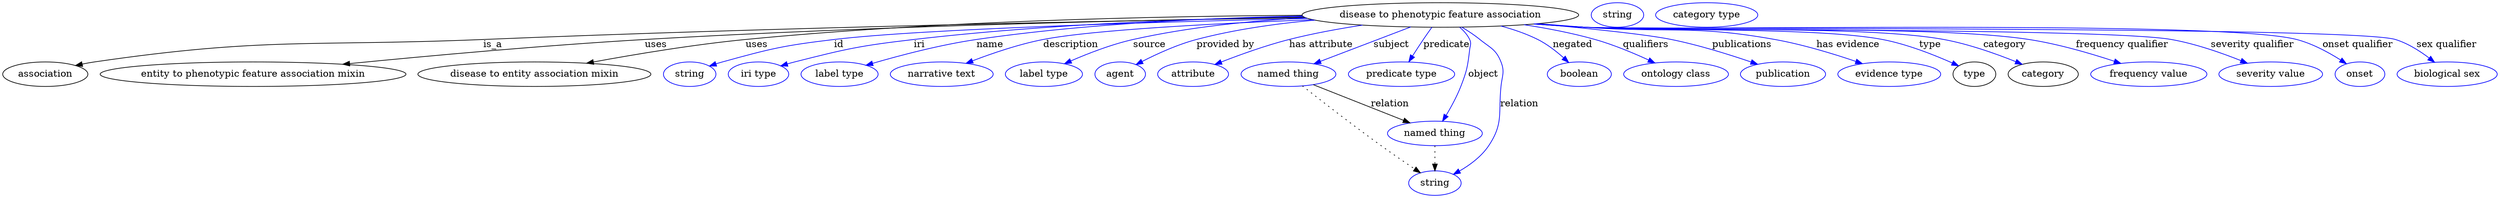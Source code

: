 digraph {
	graph [bb="0,0,3657.8,283"];
	node [label="\N"];
	"disease to phenotypic feature association"	[height=0.5,
		label="disease to phenotypic feature association",
		pos="2109.4,265",
		width=5.6328];
	association	[height=0.5,
		pos="62.394,178",
		width=1.7332];
	"disease to phenotypic feature association" -> association	[label=is_a,
		lp="719.39,221.5",
		pos="e,106.71,190.74 1911.4,261.11 1639.5,256.67 1135.2,246.77 705.39,229 451.41,218.5 385.94,232.68 134.39,196 128.61,195.16 122.61,\
194.08 116.66,192.87"];
	"entity to phenotypic feature association mixin"	[height=0.5,
		pos="367.39,178",
		width=6.2286];
	"disease to phenotypic feature association" -> "entity to phenotypic feature association mixin"	[label=uses,
		lp="958.89,221.5",
		pos="e,499.13,192.6 1910.5,261.47 1678.1,257.72 1282.1,248.85 942.39,229 794.41,220.35 625.44,205 509.16,193.58"];
	"disease to entity association mixin"	[height=0.5,
		pos="780.39,178",
		width=4.7482];
	"disease to phenotypic feature association" -> "disease to entity association mixin"	[label=uses,
		lp="1105.9,221.5",
		pos="e,856.87,194.13 1906.7,264.56 1700.5,263.36 1372,256.6 1089.4,229 1013.8,221.62 928.7,207.4 866.96,196.01"];
	id	[color=blue,
		height=0.5,
		label=string,
		pos="1007.4,178",
		width=1.0652];
	"disease to phenotypic feature association" -> id	[color=blue,
		label=id,
		lp="1226.4,221.5",
		pos="e,1036.4,190.01 1914.4,259.96 1693.9,254.75 1348.8,244.47 1219.4,229 1145.6,220.18 1127.1,215.79 1055.4,196 1052.3,195.14 1049.1,\
194.18 1045.9,193.17",
		style=solid];
	iri	[color=blue,
		height=0.5,
		label="iri type",
		pos="1108.4,178",
		width=1.2277];
	"disease to phenotypic feature association" -> iri	[color=blue,
		label=iri,
		lp="1344.4,221.5",
		pos="e,1141,190.16 1908.2,262.65 1751.8,259.73 1529.7,251.49 1336.4,229 1257.8,219.85 1238.1,215.46 1161.4,196 1158,195.13 1154.4,194.16 \
1150.9,193.14",
		style=solid];
	name	[color=blue,
		height=0.5,
		label="label type",
		pos="1227.4,178",
		width=1.5707];
	"disease to phenotypic feature association" -> name	[color=blue,
		label=name,
		lp="1448.4,221.5",
		pos="e,1266.6,191.19 1906.9,263.55 1770.9,260.82 1588.1,252.42 1428.4,229 1375.8,221.28 1316.8,205.78 1276.4,194.08",
		style=solid];
	description	[color=blue,
		height=0.5,
		label="narrative text",
		pos="1377.4,178",
		width=2.0943];
	"disease to phenotypic feature association" -> description	[color=blue,
		label=description,
		lp="1566.9,221.5",
		pos="e,1413.1,193.96 1922.1,258.1 1780.9,252.64 1599.6,243.21 1526.4,229 1490.7,222.06 1451.7,208.77 1422.6,197.64",
		style=solid];
	source	[color=blue,
		height=0.5,
		label="label type",
		pos="1527.4,178",
		width=1.5707];
	"disease to phenotypic feature association" -> source	[color=blue,
		label=source,
		lp="1682.4,221.5",
		pos="e,1557.6,193.38 1911.7,260.92 1832.2,256.52 1740.2,247.38 1658.4,229 1626.7,221.88 1592.4,208.59 1566.9,197.51",
		style=solid];
	"provided by"	[color=blue,
		height=0.5,
		label=agent,
		pos="1639.4,178",
		width=1.0291];
	"disease to phenotypic feature association" -> "provided by"	[color=blue,
		label="provided by",
		lp="1793.9,221.5",
		pos="e,1662.6,192.04 1925.3,257.41 1868.8,252.35 1806.9,243.7 1751.4,229 1723.4,221.6 1693.6,207.97 1671.7,196.8",
		style=solid];
	"has attribute"	[color=blue,
		height=0.5,
		label=attribute,
		pos="1746.4,178",
		width=1.4443];
	"disease to phenotypic feature association" -> "has attribute"	[color=blue,
		label="has attribute",
		lp="1934.4,221.5",
		pos="e,1778.4,192.24 1995.1,250.1 1960.2,244.76 1922,237.78 1887.4,229 1853.2,220.31 1815.5,206.75 1787.7,195.94",
		style=solid];
	subject	[color=blue,
		height=0.5,
		label="named thing",
		pos="1886.4,178",
		width=1.9318];
	"disease to phenotypic feature association" -> subject	[color=blue,
		label=subject,
		lp="2037.4,221.5",
		pos="e,1923.9,193.29 2065.9,247.41 2027.8,232.89 1972.6,211.85 1933.5,196.94",
		style=solid];
	predicate	[color=blue,
		height=0.5,
		label="predicate type",
		pos="2052.4,178",
		width=2.1665];
	"disease to phenotypic feature association" -> predicate	[color=blue,
		label=predicate,
		lp="2118.4,221.5",
		pos="e,2063.1,196.27 2097,247.03 2092.9,241.34 2088.4,234.94 2084.4,229 2079.1,221.19 2073.5,212.57 2068.5,204.72",
		style=solid];
	object	[color=blue,
		height=0.5,
		label="named thing",
		pos="2101.4,91",
		width=1.9318];
	"disease to phenotypic feature association" -> object	[color=blue,
		label=object,
		lp="2172.4,178",
		pos="e,2112.6,108.97 2137.7,246.98 2143.6,241.98 2149.1,235.95 2152.4,229 2155.3,222.98 2153.2,220.62 2152.4,214 2149.5,189.49 2148.4,\
182.99 2139.4,160 2133.7,145.45 2125.4,130.18 2118,117.8",
		style=solid];
	relation	[color=blue,
		height=0.5,
		label=string,
		pos="2101.4,18",
		width=1.0652];
	"disease to phenotypic feature association" -> relation	[color=blue,
		label=relation,
		lp="2225.4,134.5",
		pos="e,2128.6,30.878 2140.8,247.15 2149.8,241.82 2159.3,235.58 2167.4,229 2183,216.35 2191,214.71 2198.4,196 2204.3,181.12 2200,175.92 \
2198.4,160 2194.4,120.72 2202.3,105.86 2180.4,73 2169.8,57.165 2152.9,44.691 2137.4,35.74",
		style=solid];
	negated	[color=blue,
		height=0.5,
		label=boolean,
		pos="2313.4,178",
		width=1.2999];
	"disease to phenotypic feature association" -> negated	[color=blue,
		label=negated,
		lp="2303.4,221.5",
		pos="e,2297.7,195.22 2198.2,248.8 2216.6,243.86 2235.6,237.4 2252.4,229 2266.1,222.17 2279.4,211.8 2290.1,202.27",
		style=solid];
	qualifiers	[color=blue,
		height=0.5,
		label="ontology class",
		pos="2454.4,178",
		width=2.1304];
	"disease to phenotypic feature association" -> qualifiers	[color=blue,
		label=qualifiers,
		lp="2409.9,221.5",
		pos="e,2423.6,194.54 2232.5,250.69 2266.5,245.48 2303.2,238.43 2336.4,229 2363.2,221.39 2392,209.27 2414.4,198.88",
		style=solid];
	publications	[color=blue,
		height=0.5,
		label=publication,
		pos="2611.4,178",
		width=1.7332];
	"disease to phenotypic feature association" -> publications	[color=blue,
		label=publications,
		lp="2551.4,221.5",
		pos="e,2574.1,192.61 2251.1,252.07 2326.2,245.2 2410.5,236.47 2447.4,229 2487.6,220.87 2532,207.01 2564.5,195.95",
		style=solid];
	"has evidence"	[color=blue,
		height=0.5,
		label="evidence type",
		pos="2767.4,178",
		width=2.0943];
	"disease to phenotypic feature association" -> "has evidence"	[color=blue,
		label="has evidence",
		lp="2706.9,221.5",
		pos="e,2727.9,193.49 2252.5,252.22 2275.5,250.42 2299.1,248.61 2321.4,247 2444.9,238.05 2477.5,250.8 2599.4,229 2640.1,221.72 2685,208.07 \
2718.1,196.87",
		style=solid];
	type	[height=0.5,
		pos="2892.4,178",
		width=0.86659];
	"disease to phenotypic feature association" -> type	[color=blue,
		label=type,
		lp="2827.4,221.5",
		pos="e,2869.2,190.3 2249.6,251.99 2273.5,250.16 2298.2,248.41 2321.4,247 2418.2,241.12 2662.2,247.26 2757.4,229 2793.7,222.04 2833.1,\
206.44 2859.9,194.51",
		style=solid];
	category	[height=0.5,
		pos="2993.4,178",
		width=1.4263];
	"disease to phenotypic feature association" -> category	[color=blue,
		label=category,
		lp="2936.9,221.5",
		pos="e,2962.8,192.46 2248.7,251.91 2273,250.07 2297.9,248.34 2321.4,247 2438.2,240.32 2732.4,250.18 2847.4,229 2884.3,222.2 2924.6,207.86 \
2953.4,196.27",
		style=solid];
	"frequency qualifier"	[color=blue,
		height=0.5,
		label="frequency value",
		pos="3147.4,178",
		width=2.3651];
	"disease to phenotypic feature association" -> "frequency qualifier"	[color=blue,
		label="frequency qualifier",
		lp="3109.4,221.5",
		pos="e,3106.3,193.9 2247.9,251.84 2272.4,250 2297.6,248.28 2321.4,247 2465.9,239.21 2829.4,251.05 2972.4,229 3015,222.43 3062,208.64 \
3096.5,197.21",
		style=solid];
	"severity qualifier"	[color=blue,
		height=0.5,
		label="severity value",
		pos="3326.4,178",
		width=2.1123];
	"disease to phenotypic feature association" -> "severity qualifier"	[color=blue,
		label="severity qualifier",
		lp="3299.4,221.5",
		pos="e,3292.3,194.13 2247,251.77 2271.8,249.92 2297.3,248.22 2321.4,247 2416.8,242.18 3087.3,245.78 3181.4,229 3216.5,222.75 3254.5,209.38 \
3282.8,198.04",
		style=solid];
	"onset qualifier"	[color=blue,
		height=0.5,
		label=onset,
		pos="3456.4,178",
		width=1.011];
	"disease to phenotypic feature association" -> "onset qualifier"	[color=blue,
		label="onset qualifier",
		lp="3453.9,221.5",
		pos="e,3436.8,193.33 2246.7,251.72 2271.6,249.86 2297.2,248.18 2321.4,247 2437.2,241.36 3252.3,258.52 3364.4,229 3387.3,222.97 3410.7,\
210.12 3428.2,198.97",
		style=solid];
	"sex qualifier"	[color=blue,
		height=0.5,
		label="biological sex",
		pos="3584.4,178",
		width=2.0401];
	"disease to phenotypic feature association" -> "sex qualifier"	[color=blue,
		label="sex qualifier",
		lp="3584.4,221.5",
		pos="e,3566.2,195.49 2246.4,251.7 2271.4,249.84 2297.1,248.15 2321.4,247 2387.3,243.86 3446.4,248.61 3509.4,229 3527.2,223.46 3544.7,\
212.23 3558.3,201.81",
		style=solid];
	subject -> object	[label=relation,
		lp="2035.4,134.5",
		pos="e,2064.7,106.49 1922.9,162.58 1959.4,148.14 2015.7,125.87 2055.3,110.22"];
	subject -> relation	[pos="e,2080.1,33.137 1906.9,160.8 1933.3,140.04 1980.7,103.14 2022.4,73 2038.5,61.361 2056.8,48.817 2071.7,38.752",
		style=dotted];
	object -> relation	[pos="e,2101.4,36.029 2101.4,72.813 2101.4,64.789 2101.4,55.047 2101.4,46.069",
		style=dotted];
	association_type	[color=blue,
		height=0.5,
		label=string,
		pos="2368.4,265",
		width=1.0652];
	association_category	[color=blue,
		height=0.5,
		label="category type",
		pos="2499.4,265",
		width=2.0762];
}
